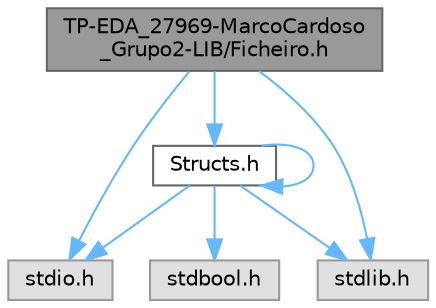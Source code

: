 digraph "TP-EDA_27969-MarcoCardoso_Grupo2-LIB/Ficheiro.h"
{
 // LATEX_PDF_SIZE
  bgcolor="transparent";
  edge [fontname=Helvetica,fontsize=10,labelfontname=Helvetica,labelfontsize=10];
  node [fontname=Helvetica,fontsize=10,shape=box,height=0.2,width=0.4];
  Node1 [id="Node000001",label="TP-EDA_27969-MarcoCardoso\l_Grupo2-LIB/Ficheiro.h",height=0.2,width=0.4,color="gray40", fillcolor="grey60", style="filled", fontcolor="black",tooltip="Ficheiro que armazena todos as assinaturas dos metodos relacionados a ficheiros."];
  Node1 -> Node2 [id="edge8_Node000001_Node000002",color="steelblue1",style="solid",tooltip=" "];
  Node2 [id="Node000002",label="stdio.h",height=0.2,width=0.4,color="grey60", fillcolor="#E0E0E0", style="filled",tooltip=" "];
  Node1 -> Node3 [id="edge9_Node000001_Node000003",color="steelblue1",style="solid",tooltip=" "];
  Node3 [id="Node000003",label="stdlib.h",height=0.2,width=0.4,color="grey60", fillcolor="#E0E0E0", style="filled",tooltip=" "];
  Node1 -> Node4 [id="edge10_Node000001_Node000004",color="steelblue1",style="solid",tooltip=" "];
  Node4 [id="Node000004",label="Structs.h",height=0.2,width=0.4,color="grey40", fillcolor="white", style="filled",URL="$_structs_8h.html",tooltip="Ficheiro que armazena as structs utilizadas no projeto."];
  Node4 -> Node2 [id="edge11_Node000004_Node000002",color="steelblue1",style="solid",tooltip=" "];
  Node4 -> Node3 [id="edge12_Node000004_Node000003",color="steelblue1",style="solid",tooltip=" "];
  Node4 -> Node5 [id="edge13_Node000004_Node000005",color="steelblue1",style="solid",tooltip=" "];
  Node5 [id="Node000005",label="stdbool.h",height=0.2,width=0.4,color="grey60", fillcolor="#E0E0E0", style="filled",tooltip=" "];
  Node4 -> Node4 [id="edge14_Node000004_Node000004",color="steelblue1",style="solid",tooltip=" "];
}
